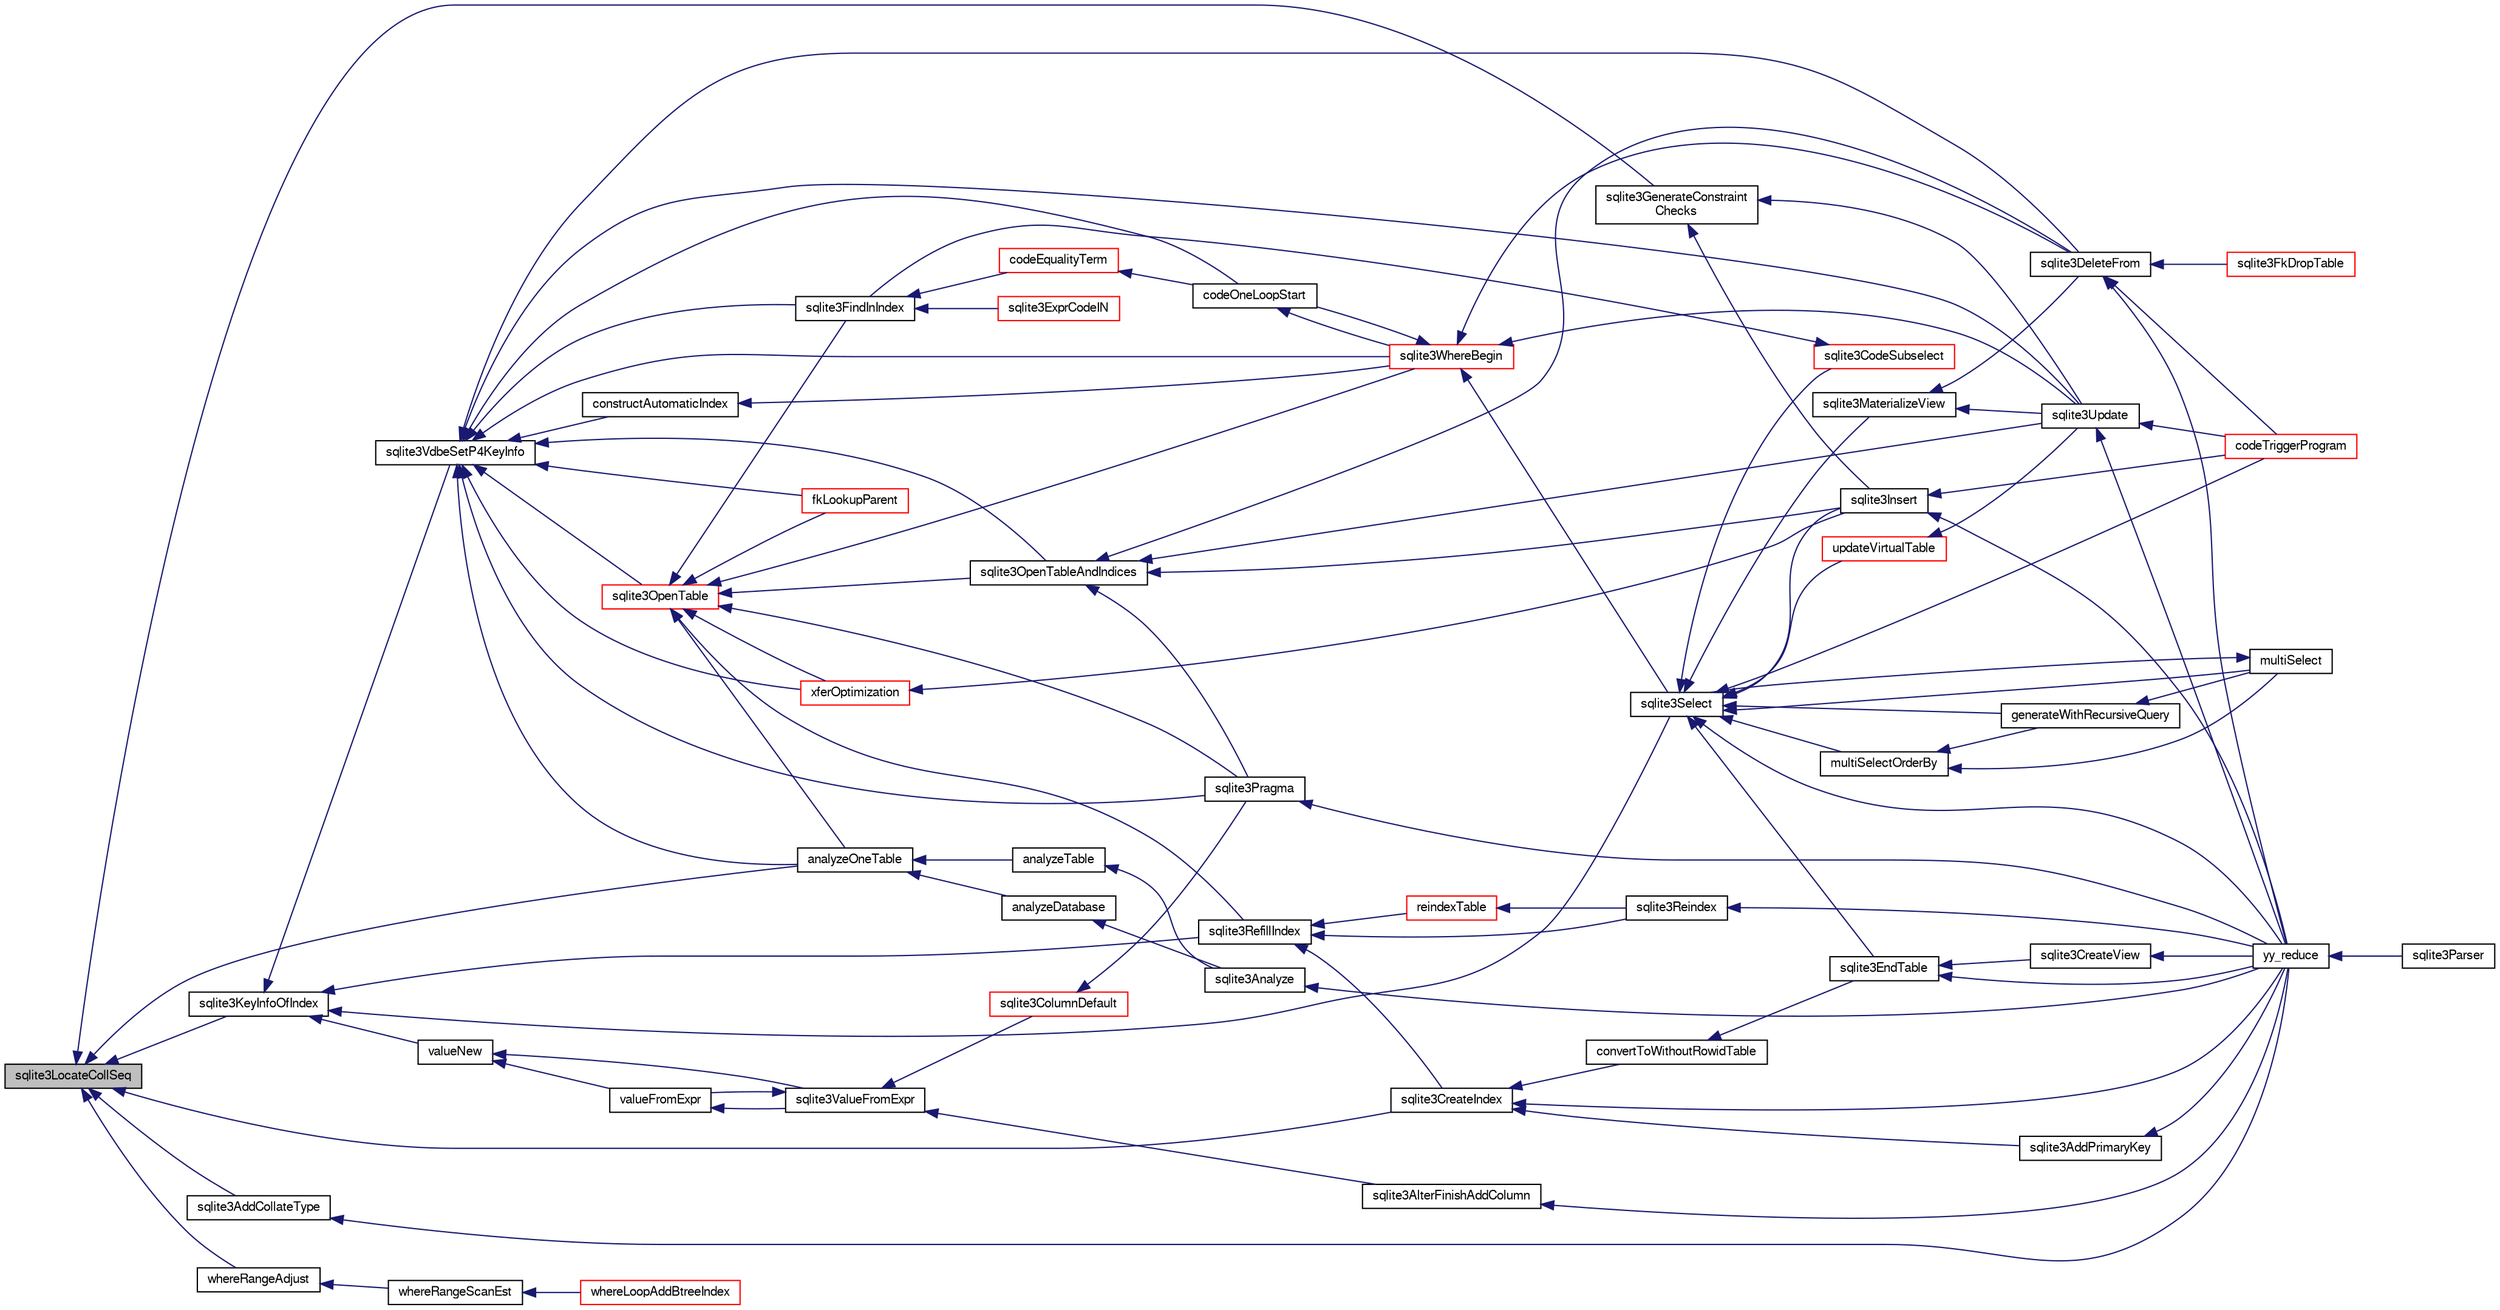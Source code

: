 digraph "sqlite3LocateCollSeq"
{
  edge [fontname="FreeSans",fontsize="10",labelfontname="FreeSans",labelfontsize="10"];
  node [fontname="FreeSans",fontsize="10",shape=record];
  rankdir="LR";
  Node577289 [label="sqlite3LocateCollSeq",height=0.2,width=0.4,color="black", fillcolor="grey75", style="filled", fontcolor="black"];
  Node577289 -> Node577290 [dir="back",color="midnightblue",fontsize="10",style="solid",fontname="FreeSans"];
  Node577290 [label="analyzeOneTable",height=0.2,width=0.4,color="black", fillcolor="white", style="filled",URL="$sqlite3_8c.html#a31d4182bf855943a5d0526dbb4987803"];
  Node577290 -> Node577291 [dir="back",color="midnightblue",fontsize="10",style="solid",fontname="FreeSans"];
  Node577291 [label="analyzeDatabase",height=0.2,width=0.4,color="black", fillcolor="white", style="filled",URL="$sqlite3_8c.html#a19f2a630f42aaa010d1b47b81f8cea18"];
  Node577291 -> Node577292 [dir="back",color="midnightblue",fontsize="10",style="solid",fontname="FreeSans"];
  Node577292 [label="sqlite3Analyze",height=0.2,width=0.4,color="black", fillcolor="white", style="filled",URL="$sqlite3_8c.html#ac696deb1ccaae3fa855cfbd0bfd4d048"];
  Node577292 -> Node577293 [dir="back",color="midnightblue",fontsize="10",style="solid",fontname="FreeSans"];
  Node577293 [label="yy_reduce",height=0.2,width=0.4,color="black", fillcolor="white", style="filled",URL="$sqlite3_8c.html#a7c419a9b25711c666a9a2449ef377f14"];
  Node577293 -> Node577294 [dir="back",color="midnightblue",fontsize="10",style="solid",fontname="FreeSans"];
  Node577294 [label="sqlite3Parser",height=0.2,width=0.4,color="black", fillcolor="white", style="filled",URL="$sqlite3_8c.html#a0327d71a5fabe0b6a343d78a2602e72a"];
  Node577290 -> Node577295 [dir="back",color="midnightblue",fontsize="10",style="solid",fontname="FreeSans"];
  Node577295 [label="analyzeTable",height=0.2,width=0.4,color="black", fillcolor="white", style="filled",URL="$sqlite3_8c.html#a85f18bcf2d42d5d6ae3033b0c49144b6"];
  Node577295 -> Node577292 [dir="back",color="midnightblue",fontsize="10",style="solid",fontname="FreeSans"];
  Node577289 -> Node577296 [dir="back",color="midnightblue",fontsize="10",style="solid",fontname="FreeSans"];
  Node577296 [label="sqlite3AddCollateType",height=0.2,width=0.4,color="black", fillcolor="white", style="filled",URL="$sqlite3_8c.html#a1d1050da70a11a603b6a4592585e4b54"];
  Node577296 -> Node577293 [dir="back",color="midnightblue",fontsize="10",style="solid",fontname="FreeSans"];
  Node577289 -> Node577297 [dir="back",color="midnightblue",fontsize="10",style="solid",fontname="FreeSans"];
  Node577297 [label="sqlite3CreateIndex",height=0.2,width=0.4,color="black", fillcolor="white", style="filled",URL="$sqlite3_8c.html#a8dbe5e590ab6c58a8c45f34f7c81e825"];
  Node577297 -> Node577298 [dir="back",color="midnightblue",fontsize="10",style="solid",fontname="FreeSans"];
  Node577298 [label="sqlite3AddPrimaryKey",height=0.2,width=0.4,color="black", fillcolor="white", style="filled",URL="$sqlite3_8c.html#af2b0672c3379d2a7d927d210ae0ade62"];
  Node577298 -> Node577293 [dir="back",color="midnightblue",fontsize="10",style="solid",fontname="FreeSans"];
  Node577297 -> Node577299 [dir="back",color="midnightblue",fontsize="10",style="solid",fontname="FreeSans"];
  Node577299 [label="convertToWithoutRowidTable",height=0.2,width=0.4,color="black", fillcolor="white", style="filled",URL="$sqlite3_8c.html#a0d41effc4e4a0ba740429a08f6747313"];
  Node577299 -> Node577300 [dir="back",color="midnightblue",fontsize="10",style="solid",fontname="FreeSans"];
  Node577300 [label="sqlite3EndTable",height=0.2,width=0.4,color="black", fillcolor="white", style="filled",URL="$sqlite3_8c.html#a7b5f2c66c0f0b6f819d970ca389768b0"];
  Node577300 -> Node577301 [dir="back",color="midnightblue",fontsize="10",style="solid",fontname="FreeSans"];
  Node577301 [label="sqlite3CreateView",height=0.2,width=0.4,color="black", fillcolor="white", style="filled",URL="$sqlite3_8c.html#a9d85cb00ff71dee5cd9a019503a6982e"];
  Node577301 -> Node577293 [dir="back",color="midnightblue",fontsize="10",style="solid",fontname="FreeSans"];
  Node577300 -> Node577293 [dir="back",color="midnightblue",fontsize="10",style="solid",fontname="FreeSans"];
  Node577297 -> Node577293 [dir="back",color="midnightblue",fontsize="10",style="solid",fontname="FreeSans"];
  Node577289 -> Node577302 [dir="back",color="midnightblue",fontsize="10",style="solid",fontname="FreeSans"];
  Node577302 [label="sqlite3KeyInfoOfIndex",height=0.2,width=0.4,color="black", fillcolor="white", style="filled",URL="$sqlite3_8c.html#a7b4298fb8e674075dbe680baae5f451b"];
  Node577302 -> Node577303 [dir="back",color="midnightblue",fontsize="10",style="solid",fontname="FreeSans"];
  Node577303 [label="valueNew",height=0.2,width=0.4,color="black", fillcolor="white", style="filled",URL="$sqlite3_8c.html#a8c46710c4ab586edb377b565c6ba46bf"];
  Node577303 -> Node577304 [dir="back",color="midnightblue",fontsize="10",style="solid",fontname="FreeSans"];
  Node577304 [label="valueFromExpr",height=0.2,width=0.4,color="black", fillcolor="white", style="filled",URL="$sqlite3_8c.html#a08f91b27c0189e8b5bcdea6537466b7c"];
  Node577304 -> Node577305 [dir="back",color="midnightblue",fontsize="10",style="solid",fontname="FreeSans"];
  Node577305 [label="sqlite3ValueFromExpr",height=0.2,width=0.4,color="black", fillcolor="white", style="filled",URL="$sqlite3_8c.html#af103c812684544760641a1cd4d9745df"];
  Node577305 -> Node577304 [dir="back",color="midnightblue",fontsize="10",style="solid",fontname="FreeSans"];
  Node577305 -> Node577306 [dir="back",color="midnightblue",fontsize="10",style="solid",fontname="FreeSans"];
  Node577306 [label="sqlite3AlterFinishAddColumn",height=0.2,width=0.4,color="black", fillcolor="white", style="filled",URL="$sqlite3_8c.html#a392e1e5be904b01216faae16a77c2c31"];
  Node577306 -> Node577293 [dir="back",color="midnightblue",fontsize="10",style="solid",fontname="FreeSans"];
  Node577305 -> Node577307 [dir="back",color="midnightblue",fontsize="10",style="solid",fontname="FreeSans"];
  Node577307 [label="sqlite3ColumnDefault",height=0.2,width=0.4,color="red", fillcolor="white", style="filled",URL="$sqlite3_8c.html#a59f47949957801afdf53735549eacc7d"];
  Node577307 -> Node577337 [dir="back",color="midnightblue",fontsize="10",style="solid",fontname="FreeSans"];
  Node577337 [label="sqlite3Pragma",height=0.2,width=0.4,color="black", fillcolor="white", style="filled",URL="$sqlite3_8c.html#a111391370f58f8e6a6eca51fd34d62ed"];
  Node577337 -> Node577293 [dir="back",color="midnightblue",fontsize="10",style="solid",fontname="FreeSans"];
  Node577303 -> Node577305 [dir="back",color="midnightblue",fontsize="10",style="solid",fontname="FreeSans"];
  Node577302 -> Node577373 [dir="back",color="midnightblue",fontsize="10",style="solid",fontname="FreeSans"];
  Node577373 [label="sqlite3VdbeSetP4KeyInfo",height=0.2,width=0.4,color="black", fillcolor="white", style="filled",URL="$sqlite3_8c.html#a342090b36fbf7fdace2a23b8efca030c"];
  Node577373 -> Node577312 [dir="back",color="midnightblue",fontsize="10",style="solid",fontname="FreeSans"];
  Node577312 [label="sqlite3FindInIndex",height=0.2,width=0.4,color="black", fillcolor="white", style="filled",URL="$sqlite3_8c.html#af7d8c56ab0231f44bb5f87b3fafeffb2"];
  Node577312 -> Node577313 [dir="back",color="midnightblue",fontsize="10",style="solid",fontname="FreeSans"];
  Node577313 [label="sqlite3ExprCodeIN",height=0.2,width=0.4,color="red", fillcolor="white", style="filled",URL="$sqlite3_8c.html#ad9cf4f5b5ffb90c24a4a0900c8626193"];
  Node577312 -> Node577349 [dir="back",color="midnightblue",fontsize="10",style="solid",fontname="FreeSans"];
  Node577349 [label="codeEqualityTerm",height=0.2,width=0.4,color="red", fillcolor="white", style="filled",URL="$sqlite3_8c.html#ad88a57073f031452c9843e97f15acc47"];
  Node577349 -> Node577348 [dir="back",color="midnightblue",fontsize="10",style="solid",fontname="FreeSans"];
  Node577348 [label="codeOneLoopStart",height=0.2,width=0.4,color="black", fillcolor="white", style="filled",URL="$sqlite3_8c.html#aa868875120b151c169cc79139ed6e008"];
  Node577348 -> Node577339 [dir="back",color="midnightblue",fontsize="10",style="solid",fontname="FreeSans"];
  Node577339 [label="sqlite3WhereBegin",height=0.2,width=0.4,color="red", fillcolor="white", style="filled",URL="$sqlite3_8c.html#acad049f5c9a96a8118cffd5e5ce89f7c"];
  Node577339 -> Node577324 [dir="back",color="midnightblue",fontsize="10",style="solid",fontname="FreeSans"];
  Node577324 [label="sqlite3DeleteFrom",height=0.2,width=0.4,color="black", fillcolor="white", style="filled",URL="$sqlite3_8c.html#ab9b4b45349188b49eabb23f94608a091"];
  Node577324 -> Node577325 [dir="back",color="midnightblue",fontsize="10",style="solid",fontname="FreeSans"];
  Node577325 [label="sqlite3FkDropTable",height=0.2,width=0.4,color="red", fillcolor="white", style="filled",URL="$sqlite3_8c.html#a1218c6fc74e89152ceaa4760e82f5ef9"];
  Node577324 -> Node577327 [dir="back",color="midnightblue",fontsize="10",style="solid",fontname="FreeSans"];
  Node577327 [label="codeTriggerProgram",height=0.2,width=0.4,color="red", fillcolor="white", style="filled",URL="$sqlite3_8c.html#a120801f59d9281d201d2ff4b2606836e"];
  Node577324 -> Node577293 [dir="back",color="midnightblue",fontsize="10",style="solid",fontname="FreeSans"];
  Node577339 -> Node577342 [dir="back",color="midnightblue",fontsize="10",style="solid",fontname="FreeSans"];
  Node577342 [label="sqlite3Select",height=0.2,width=0.4,color="black", fillcolor="white", style="filled",URL="$sqlite3_8c.html#a2465ee8c956209ba4b272477b7c21a45"];
  Node577342 -> Node577311 [dir="back",color="midnightblue",fontsize="10",style="solid",fontname="FreeSans"];
  Node577311 [label="sqlite3CodeSubselect",height=0.2,width=0.4,color="red", fillcolor="white", style="filled",URL="$sqlite3_8c.html#aa69b46d2204a1d1b110107a1be12ee0c"];
  Node577311 -> Node577312 [dir="back",color="midnightblue",fontsize="10",style="solid",fontname="FreeSans"];
  Node577342 -> Node577300 [dir="back",color="midnightblue",fontsize="10",style="solid",fontname="FreeSans"];
  Node577342 -> Node577343 [dir="back",color="midnightblue",fontsize="10",style="solid",fontname="FreeSans"];
  Node577343 [label="sqlite3MaterializeView",height=0.2,width=0.4,color="black", fillcolor="white", style="filled",URL="$sqlite3_8c.html#a4557984b0b75f998fb0c3f231c9b1def"];
  Node577343 -> Node577324 [dir="back",color="midnightblue",fontsize="10",style="solid",fontname="FreeSans"];
  Node577343 -> Node577332 [dir="back",color="midnightblue",fontsize="10",style="solid",fontname="FreeSans"];
  Node577332 [label="sqlite3Update",height=0.2,width=0.4,color="black", fillcolor="white", style="filled",URL="$sqlite3_8c.html#ac5aa67c46e8cc8174566fabe6809fafa"];
  Node577332 -> Node577327 [dir="back",color="midnightblue",fontsize="10",style="solid",fontname="FreeSans"];
  Node577332 -> Node577293 [dir="back",color="midnightblue",fontsize="10",style="solid",fontname="FreeSans"];
  Node577342 -> Node577334 [dir="back",color="midnightblue",fontsize="10",style="solid",fontname="FreeSans"];
  Node577334 [label="sqlite3Insert",height=0.2,width=0.4,color="black", fillcolor="white", style="filled",URL="$sqlite3_8c.html#a5b17c9c2000bae6bdff8e6be48d7dc2b"];
  Node577334 -> Node577327 [dir="back",color="midnightblue",fontsize="10",style="solid",fontname="FreeSans"];
  Node577334 -> Node577293 [dir="back",color="midnightblue",fontsize="10",style="solid",fontname="FreeSans"];
  Node577342 -> Node577344 [dir="back",color="midnightblue",fontsize="10",style="solid",fontname="FreeSans"];
  Node577344 [label="generateWithRecursiveQuery",height=0.2,width=0.4,color="black", fillcolor="white", style="filled",URL="$sqlite3_8c.html#ade2c3663fa9c3b9676507984b9483942"];
  Node577344 -> Node577345 [dir="back",color="midnightblue",fontsize="10",style="solid",fontname="FreeSans"];
  Node577345 [label="multiSelect",height=0.2,width=0.4,color="black", fillcolor="white", style="filled",URL="$sqlite3_8c.html#a6456c61f3d9b2389738753cedfa24fa7"];
  Node577345 -> Node577342 [dir="back",color="midnightblue",fontsize="10",style="solid",fontname="FreeSans"];
  Node577342 -> Node577345 [dir="back",color="midnightblue",fontsize="10",style="solid",fontname="FreeSans"];
  Node577342 -> Node577346 [dir="back",color="midnightblue",fontsize="10",style="solid",fontname="FreeSans"];
  Node577346 [label="multiSelectOrderBy",height=0.2,width=0.4,color="black", fillcolor="white", style="filled",URL="$sqlite3_8c.html#afcdb8488c6f4dfdadaf9f04bca35b808"];
  Node577346 -> Node577344 [dir="back",color="midnightblue",fontsize="10",style="solid",fontname="FreeSans"];
  Node577346 -> Node577345 [dir="back",color="midnightblue",fontsize="10",style="solid",fontname="FreeSans"];
  Node577342 -> Node577327 [dir="back",color="midnightblue",fontsize="10",style="solid",fontname="FreeSans"];
  Node577342 -> Node577347 [dir="back",color="midnightblue",fontsize="10",style="solid",fontname="FreeSans"];
  Node577347 [label="updateVirtualTable",height=0.2,width=0.4,color="red", fillcolor="white", style="filled",URL="$sqlite3_8c.html#a740220531db9293c39a2cdd7da3f74e1"];
  Node577347 -> Node577332 [dir="back",color="midnightblue",fontsize="10",style="solid",fontname="FreeSans"];
  Node577342 -> Node577293 [dir="back",color="midnightblue",fontsize="10",style="solid",fontname="FreeSans"];
  Node577339 -> Node577332 [dir="back",color="midnightblue",fontsize="10",style="solid",fontname="FreeSans"];
  Node577339 -> Node577348 [dir="back",color="midnightblue",fontsize="10",style="solid",fontname="FreeSans"];
  Node577373 -> Node577290 [dir="back",color="midnightblue",fontsize="10",style="solid",fontname="FreeSans"];
  Node577373 -> Node577324 [dir="back",color="midnightblue",fontsize="10",style="solid",fontname="FreeSans"];
  Node577373 -> Node577374 [dir="back",color="midnightblue",fontsize="10",style="solid",fontname="FreeSans"];
  Node577374 [label="fkLookupParent",height=0.2,width=0.4,color="red", fillcolor="white", style="filled",URL="$sqlite3_8c.html#ac7b0111b1d2e3305a38874a645a86d06"];
  Node577373 -> Node577375 [dir="back",color="midnightblue",fontsize="10",style="solid",fontname="FreeSans"];
  Node577375 [label="sqlite3OpenTable",height=0.2,width=0.4,color="red", fillcolor="white", style="filled",URL="$sqlite3_8c.html#aa935d8de28fb95e999736ef792d5a808"];
  Node577375 -> Node577312 [dir="back",color="midnightblue",fontsize="10",style="solid",fontname="FreeSans"];
  Node577375 -> Node577290 [dir="back",color="midnightblue",fontsize="10",style="solid",fontname="FreeSans"];
  Node577375 -> Node577318 [dir="back",color="midnightblue",fontsize="10",style="solid",fontname="FreeSans"];
  Node577318 [label="sqlite3RefillIndex",height=0.2,width=0.4,color="black", fillcolor="white", style="filled",URL="$sqlite3_8c.html#a17be5b679d9181b961ea9ba4a18d4f80"];
  Node577318 -> Node577297 [dir="back",color="midnightblue",fontsize="10",style="solid",fontname="FreeSans"];
  Node577318 -> Node577319 [dir="back",color="midnightblue",fontsize="10",style="solid",fontname="FreeSans"];
  Node577319 [label="reindexTable",height=0.2,width=0.4,color="red", fillcolor="white", style="filled",URL="$sqlite3_8c.html#aaa297e36c19aa0d39c60bf95a03b04b6"];
  Node577319 -> Node577321 [dir="back",color="midnightblue",fontsize="10",style="solid",fontname="FreeSans"];
  Node577321 [label="sqlite3Reindex",height=0.2,width=0.4,color="black", fillcolor="white", style="filled",URL="$sqlite3_8c.html#abd189e31189391e1ef114b413ff4abbf"];
  Node577321 -> Node577293 [dir="back",color="midnightblue",fontsize="10",style="solid",fontname="FreeSans"];
  Node577318 -> Node577321 [dir="back",color="midnightblue",fontsize="10",style="solid",fontname="FreeSans"];
  Node577375 -> Node577374 [dir="back",color="midnightblue",fontsize="10",style="solid",fontname="FreeSans"];
  Node577375 -> Node577378 [dir="back",color="midnightblue",fontsize="10",style="solid",fontname="FreeSans"];
  Node577378 [label="sqlite3OpenTableAndIndices",height=0.2,width=0.4,color="black", fillcolor="white", style="filled",URL="$sqlite3_8c.html#a14aa7e8abd9fb8406812b9f90560e6ac"];
  Node577378 -> Node577324 [dir="back",color="midnightblue",fontsize="10",style="solid",fontname="FreeSans"];
  Node577378 -> Node577334 [dir="back",color="midnightblue",fontsize="10",style="solid",fontname="FreeSans"];
  Node577378 -> Node577337 [dir="back",color="midnightblue",fontsize="10",style="solid",fontname="FreeSans"];
  Node577378 -> Node577332 [dir="back",color="midnightblue",fontsize="10",style="solid",fontname="FreeSans"];
  Node577375 -> Node577379 [dir="back",color="midnightblue",fontsize="10",style="solid",fontname="FreeSans"];
  Node577379 [label="xferOptimization",height=0.2,width=0.4,color="red", fillcolor="white", style="filled",URL="$sqlite3_8c.html#ae85c90f7d064fe83f4ed930e708855d2"];
  Node577379 -> Node577334 [dir="back",color="midnightblue",fontsize="10",style="solid",fontname="FreeSans"];
  Node577375 -> Node577337 [dir="back",color="midnightblue",fontsize="10",style="solid",fontname="FreeSans"];
  Node577375 -> Node577339 [dir="back",color="midnightblue",fontsize="10",style="solid",fontname="FreeSans"];
  Node577373 -> Node577378 [dir="back",color="midnightblue",fontsize="10",style="solid",fontname="FreeSans"];
  Node577373 -> Node577379 [dir="back",color="midnightblue",fontsize="10",style="solid",fontname="FreeSans"];
  Node577373 -> Node577337 [dir="back",color="midnightblue",fontsize="10",style="solid",fontname="FreeSans"];
  Node577373 -> Node577332 [dir="back",color="midnightblue",fontsize="10",style="solid",fontname="FreeSans"];
  Node577373 -> Node577338 [dir="back",color="midnightblue",fontsize="10",style="solid",fontname="FreeSans"];
  Node577338 [label="constructAutomaticIndex",height=0.2,width=0.4,color="black", fillcolor="white", style="filled",URL="$sqlite3_8c.html#aad43d38bc718f4c8e8d0dd8f33ed526f"];
  Node577338 -> Node577339 [dir="back",color="midnightblue",fontsize="10",style="solid",fontname="FreeSans"];
  Node577373 -> Node577348 [dir="back",color="midnightblue",fontsize="10",style="solid",fontname="FreeSans"];
  Node577373 -> Node577339 [dir="back",color="midnightblue",fontsize="10",style="solid",fontname="FreeSans"];
  Node577302 -> Node577318 [dir="back",color="midnightblue",fontsize="10",style="solid",fontname="FreeSans"];
  Node577302 -> Node577342 [dir="back",color="midnightblue",fontsize="10",style="solid",fontname="FreeSans"];
  Node577289 -> Node577336 [dir="back",color="midnightblue",fontsize="10",style="solid",fontname="FreeSans"];
  Node577336 [label="sqlite3GenerateConstraint\lChecks",height=0.2,width=0.4,color="black", fillcolor="white", style="filled",URL="$sqlite3_8c.html#aef639c1e6a0c0a67ca6e7690ad931bd2"];
  Node577336 -> Node577334 [dir="back",color="midnightblue",fontsize="10",style="solid",fontname="FreeSans"];
  Node577336 -> Node577332 [dir="back",color="midnightblue",fontsize="10",style="solid",fontname="FreeSans"];
  Node577289 -> Node577380 [dir="back",color="midnightblue",fontsize="10",style="solid",fontname="FreeSans"];
  Node577380 [label="whereRangeAdjust",height=0.2,width=0.4,color="black", fillcolor="white", style="filled",URL="$sqlite3_8c.html#a1b94c28528c76286e51c1211e9c7ca9e"];
  Node577380 -> Node577381 [dir="back",color="midnightblue",fontsize="10",style="solid",fontname="FreeSans"];
  Node577381 [label="whereRangeScanEst",height=0.2,width=0.4,color="black", fillcolor="white", style="filled",URL="$sqlite3_8c.html#a8815a2e7d35f2f543cfc93ff09af2315"];
  Node577381 -> Node577382 [dir="back",color="midnightblue",fontsize="10",style="solid",fontname="FreeSans"];
  Node577382 [label="whereLoopAddBtreeIndex",height=0.2,width=0.4,color="red", fillcolor="white", style="filled",URL="$sqlite3_8c.html#abde05643b060182010b7eb8098125a05"];
}
